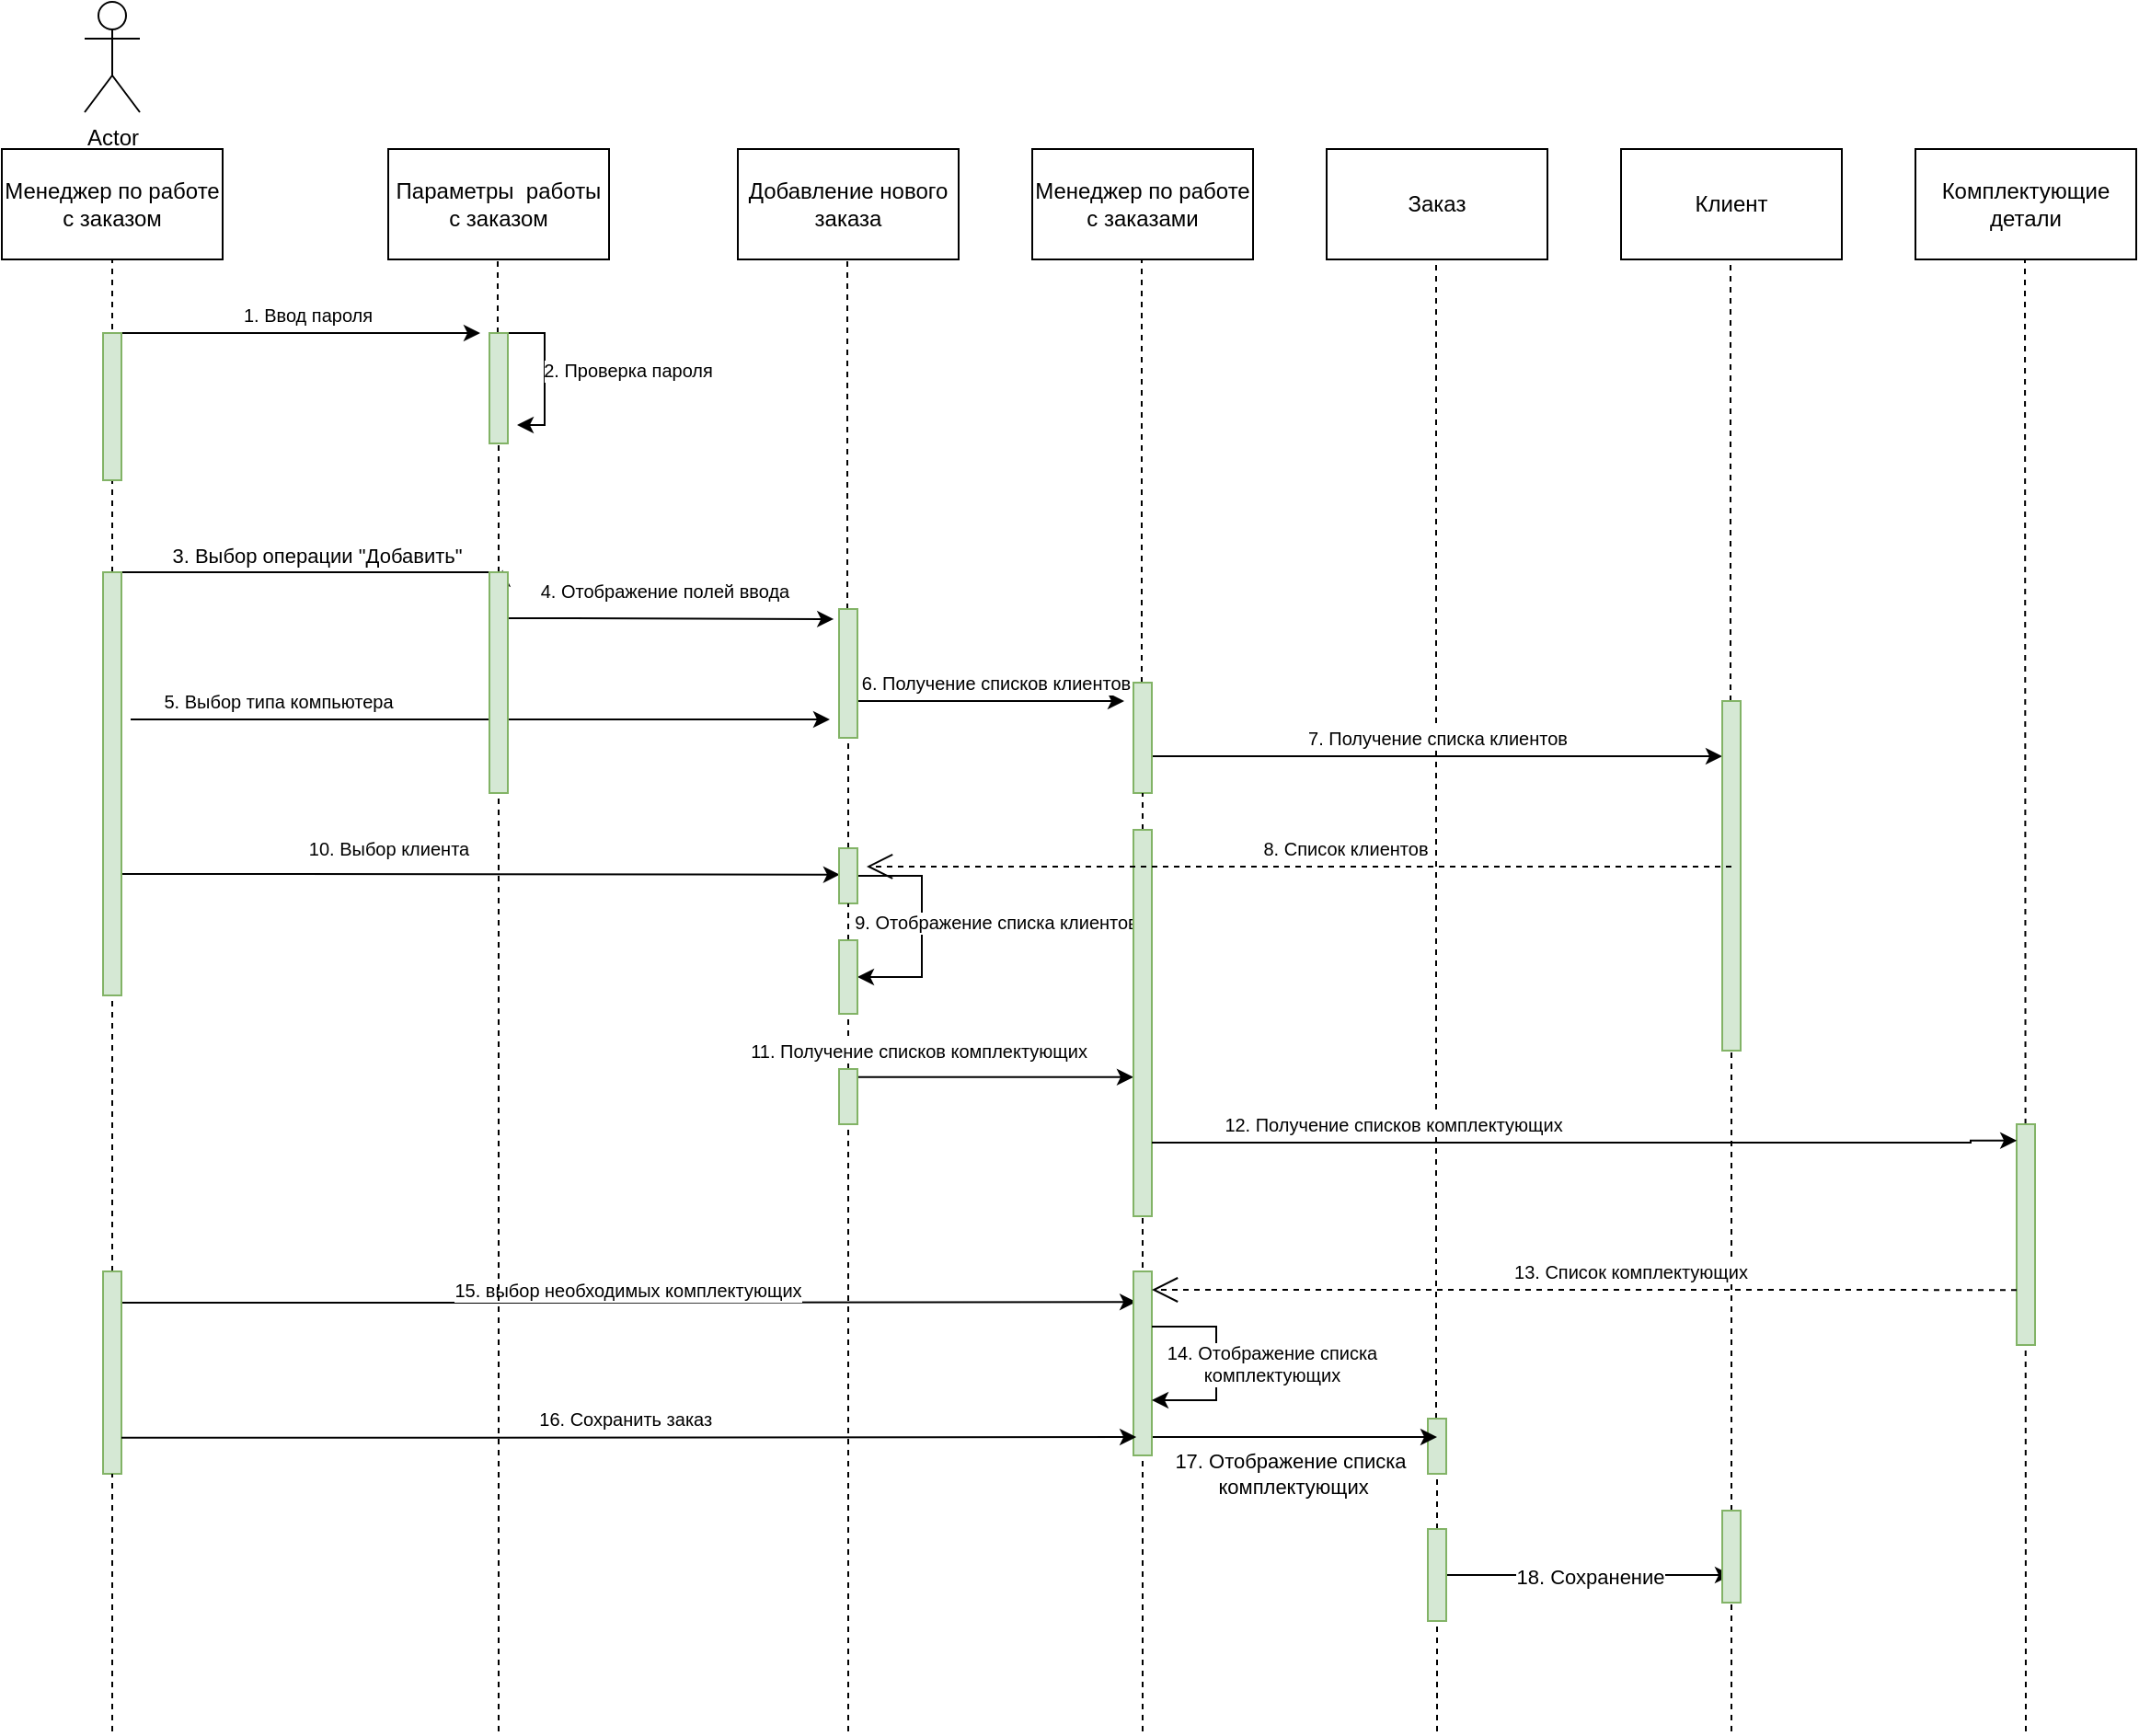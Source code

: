 <mxfile version="20.3.0" type="device"><diagram id="WgmP7LPI5IegrDMRIMm3" name="Страница 1"><mxGraphModel dx="1423" dy="811" grid="1" gridSize="10" guides="1" tooltips="1" connect="1" arrows="1" fold="1" page="1" pageScale="1" pageWidth="1920" pageHeight="1200" math="0" shadow="0"><root><mxCell id="0"/><mxCell id="1" parent="0"/><mxCell id="5g9U96Owbr3EY2pFekGL-1" value="Менеджер по работе с заказом" style="rounded=0;whiteSpace=wrap;html=1;" parent="1" vertex="1"><mxGeometry x="160" y="180" width="120" height="60" as="geometry"/></mxCell><mxCell id="5g9U96Owbr3EY2pFekGL-2" value="Actor" style="shape=umlActor;verticalLabelPosition=bottom;verticalAlign=top;html=1;outlineConnect=0;" parent="1" vertex="1"><mxGeometry x="205" y="100" width="30" height="60" as="geometry"/></mxCell><mxCell id="5g9U96Owbr3EY2pFekGL-3" value="Параметры&amp;nbsp; работы с заказом" style="rounded=0;whiteSpace=wrap;html=1;" parent="1" vertex="1"><mxGeometry x="370" y="180" width="120" height="60" as="geometry"/></mxCell><mxCell id="5g9U96Owbr3EY2pFekGL-4" value="Добавление нового заказа" style="rounded=0;whiteSpace=wrap;html=1;" parent="1" vertex="1"><mxGeometry x="560" y="180" width="120" height="60" as="geometry"/></mxCell><mxCell id="5g9U96Owbr3EY2pFekGL-5" value="Менеджер по работе с заказами" style="rounded=0;whiteSpace=wrap;html=1;" parent="1" vertex="1"><mxGeometry x="720" y="180" width="120" height="60" as="geometry"/></mxCell><mxCell id="5g9U96Owbr3EY2pFekGL-6" value="Заказ" style="rounded=0;whiteSpace=wrap;html=1;" parent="1" vertex="1"><mxGeometry x="880" y="180" width="120" height="60" as="geometry"/></mxCell><mxCell id="5g9U96Owbr3EY2pFekGL-7" value="Клиент" style="rounded=0;whiteSpace=wrap;html=1;" parent="1" vertex="1"><mxGeometry x="1040" y="180" width="120" height="60" as="geometry"/></mxCell><mxCell id="5g9U96Owbr3EY2pFekGL-8" value="Комплектующие детали" style="rounded=0;whiteSpace=wrap;html=1;" parent="1" vertex="1"><mxGeometry x="1200" y="180" width="120" height="60" as="geometry"/></mxCell><mxCell id="5g9U96Owbr3EY2pFekGL-9" value="" style="endArrow=none;dashed=1;html=1;rounded=0;entryX=0.5;entryY=1;entryDx=0;entryDy=0;startArrow=none;" parent="1" source="5g9U96Owbr3EY2pFekGL-20" target="5g9U96Owbr3EY2pFekGL-1" edge="1"><mxGeometry width="50" height="50" relative="1" as="geometry"><mxPoint x="220" y="840" as="sourcePoint"/><mxPoint x="230" y="250" as="targetPoint"/></mxGeometry></mxCell><mxCell id="5g9U96Owbr3EY2pFekGL-10" value="" style="endArrow=none;dashed=1;html=1;rounded=0;entryX=0.5;entryY=1;entryDx=0;entryDy=0;startArrow=none;" parent="1" source="5g9U96Owbr3EY2pFekGL-18" edge="1"><mxGeometry width="50" height="50" relative="1" as="geometry"><mxPoint x="429.5" y="840" as="sourcePoint"/><mxPoint x="429.5" y="240" as="targetPoint"/></mxGeometry></mxCell><mxCell id="5g9U96Owbr3EY2pFekGL-11" value="" style="endArrow=none;dashed=1;html=1;rounded=0;entryX=0.5;entryY=1;entryDx=0;entryDy=0;startArrow=none;" parent="1" source="5g9U96Owbr3EY2pFekGL-26" edge="1"><mxGeometry width="50" height="50" relative="1" as="geometry"><mxPoint x="619.5" y="840" as="sourcePoint"/><mxPoint x="619.5" y="240" as="targetPoint"/></mxGeometry></mxCell><mxCell id="5g9U96Owbr3EY2pFekGL-12" value="" style="endArrow=none;dashed=1;html=1;rounded=0;entryX=0.5;entryY=1;entryDx=0;entryDy=0;startArrow=none;" parent="1" source="5g9U96Owbr3EY2pFekGL-39" edge="1"><mxGeometry width="50" height="50" relative="1" as="geometry"><mxPoint x="780" y="920" as="sourcePoint"/><mxPoint x="779.5" y="240" as="targetPoint"/></mxGeometry></mxCell><mxCell id="5g9U96Owbr3EY2pFekGL-13" value="" style="endArrow=none;dashed=1;html=1;rounded=0;entryX=0.5;entryY=1;entryDx=0;entryDy=0;startArrow=none;" parent="1" source="5g9U96Owbr3EY2pFekGL-29" edge="1"><mxGeometry width="50" height="50" relative="1" as="geometry"><mxPoint x="940" y="920" as="sourcePoint"/><mxPoint x="939.5" y="240" as="targetPoint"/></mxGeometry></mxCell><mxCell id="5g9U96Owbr3EY2pFekGL-14" value="" style="endArrow=none;dashed=1;html=1;rounded=0;entryX=0.5;entryY=1;entryDx=0;entryDy=0;startArrow=none;" parent="1" source="5g9U96Owbr3EY2pFekGL-44" edge="1"><mxGeometry width="50" height="50" relative="1" as="geometry"><mxPoint x="1100" y="920" as="sourcePoint"/><mxPoint x="1099.5" y="240" as="targetPoint"/></mxGeometry></mxCell><mxCell id="5g9U96Owbr3EY2pFekGL-15" value="" style="endArrow=none;dashed=1;html=1;rounded=0;entryX=0.5;entryY=1;entryDx=0;entryDy=0;" parent="1" edge="1"><mxGeometry width="50" height="50" relative="1" as="geometry"><mxPoint x="1260" y="1040" as="sourcePoint"/><mxPoint x="1259.5" y="240" as="targetPoint"/></mxGeometry></mxCell><mxCell id="5g9U96Owbr3EY2pFekGL-52" value="1. Ввод пароля" style="edgeStyle=orthogonalEdgeStyle;rounded=0;orthogonalLoop=1;jettySize=auto;html=1;fontSize=10;" parent="1" source="5g9U96Owbr3EY2pFekGL-17" edge="1"><mxGeometry x="0.035" y="10" relative="1" as="geometry"><mxPoint x="420" y="280" as="targetPoint"/><Array as="points"><mxPoint x="260" y="280"/><mxPoint x="260" y="280"/></Array><mxPoint as="offset"/></mxGeometry></mxCell><mxCell id="5g9U96Owbr3EY2pFekGL-17" value="" style="html=1;points=[];perimeter=orthogonalPerimeter;fillColor=#d5e8d4;strokeColor=#82b366;" parent="1" vertex="1"><mxGeometry x="215" y="280" width="10" height="80" as="geometry"/></mxCell><mxCell id="5g9U96Owbr3EY2pFekGL-49" value="2. Проверка пароля" style="edgeStyle=orthogonalEdgeStyle;rounded=0;orthogonalLoop=1;jettySize=auto;html=1;fontSize=10;" parent="1" source="5g9U96Owbr3EY2pFekGL-18" edge="1"><mxGeometry x="-0.059" y="45" relative="1" as="geometry"><mxPoint x="440" y="330.0" as="targetPoint"/><Array as="points"><mxPoint x="455" y="280"/><mxPoint x="455" y="330"/></Array><mxPoint as="offset"/></mxGeometry></mxCell><mxCell id="5g9U96Owbr3EY2pFekGL-18" value="" style="html=1;points=[];perimeter=orthogonalPerimeter;fillColor=#d5e8d4;strokeColor=#82b366;" parent="1" vertex="1"><mxGeometry x="425" y="280" width="10" height="60" as="geometry"/></mxCell><mxCell id="5g9U96Owbr3EY2pFekGL-19" value="" style="endArrow=none;dashed=1;html=1;rounded=0;entryX=0.5;entryY=1;entryDx=0;entryDy=0;startArrow=none;" parent="1" source="5g9U96Owbr3EY2pFekGL-24" target="5g9U96Owbr3EY2pFekGL-18" edge="1"><mxGeometry width="50" height="50" relative="1" as="geometry"><mxPoint x="429.5" y="840" as="sourcePoint"/><mxPoint x="429.5" y="240" as="targetPoint"/></mxGeometry></mxCell><mxCell id="5g9U96Owbr3EY2pFekGL-53" value="3. Выбор операции &quot;Добавить&quot;" style="edgeStyle=orthogonalEdgeStyle;rounded=0;orthogonalLoop=1;jettySize=auto;html=1;entryX=0.712;entryY=-0.01;entryDx=0;entryDy=0;entryPerimeter=0;" parent="1" source="5g9U96Owbr3EY2pFekGL-20" target="5g9U96Owbr3EY2pFekGL-24" edge="1"><mxGeometry x="0.02" y="9" relative="1" as="geometry"><Array as="points"><mxPoint x="432" y="410"/></Array><mxPoint as="offset"/></mxGeometry></mxCell><mxCell id="5g9U96Owbr3EY2pFekGL-55" value="5. Выбор типа компьютера" style="edgeStyle=orthogonalEdgeStyle;rounded=0;orthogonalLoop=1;jettySize=auto;html=1;fontSize=10;" parent="1" edge="1"><mxGeometry x="-0.579" y="10" relative="1" as="geometry"><mxPoint x="610" y="490" as="targetPoint"/><mxPoint x="230" y="490" as="sourcePoint"/><mxPoint as="offset"/></mxGeometry></mxCell><mxCell id="5g9U96Owbr3EY2pFekGL-61" value="10. Выбор клиента" style="edgeStyle=orthogonalEdgeStyle;rounded=0;orthogonalLoop=1;jettySize=auto;html=1;fontSize=10;entryX=0.045;entryY=0.478;entryDx=0;entryDy=0;entryPerimeter=0;" parent="1" source="5g9U96Owbr3EY2pFekGL-20" target="5g9U96Owbr3EY2pFekGL-28" edge="1"><mxGeometry x="-0.257" y="14" relative="1" as="geometry"><mxPoint x="590" y="620" as="targetPoint"/><Array as="points"><mxPoint x="320" y="574"/><mxPoint x="320" y="574"/></Array><mxPoint as="offset"/></mxGeometry></mxCell><mxCell id="5g9U96Owbr3EY2pFekGL-20" value="" style="html=1;points=[];perimeter=orthogonalPerimeter;fillColor=#d5e8d4;strokeColor=#82b366;" parent="1" vertex="1"><mxGeometry x="215" y="410" width="10" height="230" as="geometry"/></mxCell><mxCell id="5g9U96Owbr3EY2pFekGL-21" value="" style="endArrow=none;dashed=1;html=1;rounded=0;entryX=0.5;entryY=1;entryDx=0;entryDy=0;startArrow=none;" parent="1" source="5g9U96Owbr3EY2pFekGL-22" target="5g9U96Owbr3EY2pFekGL-20" edge="1"><mxGeometry width="50" height="50" relative="1" as="geometry"><mxPoint x="220" y="840" as="sourcePoint"/><mxPoint x="220" y="240" as="targetPoint"/></mxGeometry></mxCell><mxCell id="5g9U96Owbr3EY2pFekGL-66" value="15. выбор необходимых комплектующих" style="edgeStyle=orthogonalEdgeStyle;rounded=0;orthogonalLoop=1;jettySize=auto;html=1;fontSize=10;entryX=0.156;entryY=0.166;entryDx=0;entryDy=0;entryPerimeter=0;" parent="1" source="5g9U96Owbr3EY2pFekGL-22" target="5g9U96Owbr3EY2pFekGL-43" edge="1"><mxGeometry x="-0.003" y="7" relative="1" as="geometry"><mxPoint x="770" y="810" as="targetPoint"/><Array as="points"><mxPoint x="360" y="807"/><mxPoint x="360" y="807"/></Array><mxPoint as="offset"/></mxGeometry></mxCell><mxCell id="5g9U96Owbr3EY2pFekGL-22" value="" style="html=1;points=[];perimeter=orthogonalPerimeter;fillColor=#d5e8d4;strokeColor=#82b366;" parent="1" vertex="1"><mxGeometry x="215" y="790" width="10" height="110" as="geometry"/></mxCell><mxCell id="5g9U96Owbr3EY2pFekGL-23" value="" style="endArrow=none;dashed=1;html=1;rounded=0;entryX=0.5;entryY=1;entryDx=0;entryDy=0;" parent="1" target="5g9U96Owbr3EY2pFekGL-22" edge="1"><mxGeometry width="50" height="50" relative="1" as="geometry"><mxPoint x="220" y="1040" as="sourcePoint"/><mxPoint x="220" y="600" as="targetPoint"/></mxGeometry></mxCell><mxCell id="5g9U96Owbr3EY2pFekGL-54" value="4. Отображение полей ввода" style="edgeStyle=orthogonalEdgeStyle;rounded=0;orthogonalLoop=1;jettySize=auto;html=1;entryX=-0.288;entryY=0.078;entryDx=0;entryDy=0;entryPerimeter=0;fontSize=10;" parent="1" source="5g9U96Owbr3EY2pFekGL-24" target="5g9U96Owbr3EY2pFekGL-26" edge="1"><mxGeometry x="-0.041" y="15" relative="1" as="geometry"><Array as="points"><mxPoint x="470" y="435"/><mxPoint x="470" y="435"/></Array><mxPoint as="offset"/></mxGeometry></mxCell><mxCell id="5g9U96Owbr3EY2pFekGL-24" value="" style="html=1;points=[];perimeter=orthogonalPerimeter;fillColor=#d5e8d4;strokeColor=#82b366;" parent="1" vertex="1"><mxGeometry x="425" y="410" width="10" height="120" as="geometry"/></mxCell><mxCell id="5g9U96Owbr3EY2pFekGL-25" value="" style="endArrow=none;dashed=1;html=1;rounded=0;entryX=0.5;entryY=1;entryDx=0;entryDy=0;" parent="1" target="5g9U96Owbr3EY2pFekGL-24" edge="1"><mxGeometry width="50" height="50" relative="1" as="geometry"><mxPoint x="430" y="1040" as="sourcePoint"/><mxPoint x="430" y="340" as="targetPoint"/></mxGeometry></mxCell><mxCell id="5g9U96Owbr3EY2pFekGL-57" value="6. Получение списков клиентов" style="edgeStyle=orthogonalEdgeStyle;rounded=0;orthogonalLoop=1;jettySize=auto;html=1;fontSize=10;" parent="1" source="5g9U96Owbr3EY2pFekGL-26" edge="1"><mxGeometry x="0.035" y="10" relative="1" as="geometry"><mxPoint x="770" y="480" as="targetPoint"/><Array as="points"><mxPoint x="660" y="480"/><mxPoint x="660" y="480"/></Array><mxPoint as="offset"/></mxGeometry></mxCell><mxCell id="5g9U96Owbr3EY2pFekGL-26" value="" style="html=1;points=[];perimeter=orthogonalPerimeter;fillColor=#d5e8d4;strokeColor=#82b366;" parent="1" vertex="1"><mxGeometry x="615" y="430" width="10" height="70" as="geometry"/></mxCell><mxCell id="5g9U96Owbr3EY2pFekGL-27" value="" style="endArrow=none;dashed=1;html=1;rounded=0;entryX=0.5;entryY=1;entryDx=0;entryDy=0;startArrow=none;" parent="1" source="5g9U96Owbr3EY2pFekGL-28" target="5g9U96Owbr3EY2pFekGL-26" edge="1"><mxGeometry width="50" height="50" relative="1" as="geometry"><mxPoint x="620" y="920" as="sourcePoint"/><mxPoint x="619.5" y="240" as="targetPoint"/></mxGeometry></mxCell><mxCell id="5g9U96Owbr3EY2pFekGL-29" value="" style="html=1;points=[];perimeter=orthogonalPerimeter;fillColor=#d5e8d4;strokeColor=#82b366;" parent="1" vertex="1"><mxGeometry x="935" y="870" width="10" height="30" as="geometry"/></mxCell><mxCell id="5g9U96Owbr3EY2pFekGL-30" value="" style="endArrow=none;dashed=1;html=1;rounded=0;entryX=0.5;entryY=1;entryDx=0;entryDy=0;startArrow=none;" parent="1" source="5g9U96Owbr3EY2pFekGL-31" target="5g9U96Owbr3EY2pFekGL-29" edge="1"><mxGeometry width="50" height="50" relative="1" as="geometry"><mxPoint x="940" y="920" as="sourcePoint"/><mxPoint x="939.5" y="240.0" as="targetPoint"/></mxGeometry></mxCell><mxCell id="ZXRyI2-ZwgRsd3ytJqS6-2" value="18. Сохранение" style="edgeStyle=orthogonalEdgeStyle;rounded=0;orthogonalLoop=1;jettySize=auto;html=1;" edge="1" parent="1" source="5g9U96Owbr3EY2pFekGL-31"><mxGeometry relative="1" as="geometry"><mxPoint x="1100" y="955" as="targetPoint"/></mxGeometry></mxCell><mxCell id="5g9U96Owbr3EY2pFekGL-31" value="" style="html=1;points=[];perimeter=orthogonalPerimeter;fillColor=#d5e8d4;strokeColor=#82b366;" parent="1" vertex="1"><mxGeometry x="935" y="930" width="10" height="50" as="geometry"/></mxCell><mxCell id="5g9U96Owbr3EY2pFekGL-32" value="" style="endArrow=none;dashed=1;html=1;rounded=0;entryX=0.5;entryY=1;entryDx=0;entryDy=0;" parent="1" target="5g9U96Owbr3EY2pFekGL-31" edge="1"><mxGeometry width="50" height="50" relative="1" as="geometry"><mxPoint x="940" y="1040" as="sourcePoint"/><mxPoint x="940" y="800" as="targetPoint"/></mxGeometry></mxCell><mxCell id="5g9U96Owbr3EY2pFekGL-60" value="9. Отображение списка клиентов" style="edgeStyle=orthogonalEdgeStyle;rounded=0;orthogonalLoop=1;jettySize=auto;html=1;fontSize=10;" parent="1" source="5g9U96Owbr3EY2pFekGL-28" target="5g9U96Owbr3EY2pFekGL-34" edge="1"><mxGeometry x="-0.04" y="40" relative="1" as="geometry"><mxPoint x="650" y="650" as="targetPoint"/><Array as="points"><mxPoint x="660" y="575"/><mxPoint x="660" y="630"/></Array><mxPoint as="offset"/></mxGeometry></mxCell><mxCell id="5g9U96Owbr3EY2pFekGL-28" value="" style="html=1;points=[];perimeter=orthogonalPerimeter;fillColor=#d5e8d4;strokeColor=#82b366;" parent="1" vertex="1"><mxGeometry x="615" y="560" width="10" height="30" as="geometry"/></mxCell><mxCell id="5g9U96Owbr3EY2pFekGL-33" value="" style="endArrow=none;dashed=1;html=1;rounded=0;entryX=0.5;entryY=1;entryDx=0;entryDy=0;startArrow=none;" parent="1" source="5g9U96Owbr3EY2pFekGL-34" target="5g9U96Owbr3EY2pFekGL-28" edge="1"><mxGeometry width="50" height="50" relative="1" as="geometry"><mxPoint x="620" y="920" as="sourcePoint"/><mxPoint x="620" y="500.0" as="targetPoint"/></mxGeometry></mxCell><mxCell id="5g9U96Owbr3EY2pFekGL-34" value="" style="html=1;points=[];perimeter=orthogonalPerimeter;fillColor=#d5e8d4;strokeColor=#82b366;" parent="1" vertex="1"><mxGeometry x="615" y="610" width="10" height="40" as="geometry"/></mxCell><mxCell id="5g9U96Owbr3EY2pFekGL-35" value="" style="endArrow=none;dashed=1;html=1;rounded=0;entryX=0.5;entryY=1;entryDx=0;entryDy=0;startArrow=none;" parent="1" source="5g9U96Owbr3EY2pFekGL-36" target="5g9U96Owbr3EY2pFekGL-34" edge="1"><mxGeometry width="50" height="50" relative="1" as="geometry"><mxPoint x="620" y="920" as="sourcePoint"/><mxPoint x="620" y="590.0" as="targetPoint"/></mxGeometry></mxCell><mxCell id="5g9U96Owbr3EY2pFekGL-62" value="11. Получение списков комплектующих" style="edgeStyle=orthogonalEdgeStyle;rounded=0;orthogonalLoop=1;jettySize=auto;html=1;fontSize=10;exitX=0.934;exitY=0.145;exitDx=0;exitDy=0;exitPerimeter=0;" parent="1" source="5g9U96Owbr3EY2pFekGL-36" target="5g9U96Owbr3EY2pFekGL-41" edge="1"><mxGeometry x="-0.551" y="14" relative="1" as="geometry"><mxPoint x="750" y="700" as="targetPoint"/><Array as="points"><mxPoint x="720" y="684"/><mxPoint x="740" y="684"/></Array><mxPoint as="offset"/></mxGeometry></mxCell><mxCell id="5g9U96Owbr3EY2pFekGL-36" value="" style="html=1;points=[];perimeter=orthogonalPerimeter;fillColor=#d5e8d4;strokeColor=#82b366;" parent="1" vertex="1"><mxGeometry x="615" y="680" width="10" height="30" as="geometry"/></mxCell><mxCell id="5g9U96Owbr3EY2pFekGL-37" value="" style="endArrow=none;dashed=1;html=1;rounded=0;entryX=0.5;entryY=1;entryDx=0;entryDy=0;" parent="1" target="5g9U96Owbr3EY2pFekGL-36" edge="1"><mxGeometry width="50" height="50" relative="1" as="geometry"><mxPoint x="620" y="1040" as="sourcePoint"/><mxPoint x="620" y="660.0" as="targetPoint"/></mxGeometry></mxCell><mxCell id="5g9U96Owbr3EY2pFekGL-58" value="7. Получение списка клиентов" style="edgeStyle=orthogonalEdgeStyle;rounded=0;orthogonalLoop=1;jettySize=auto;html=1;fontSize=10;" parent="1" source="5g9U96Owbr3EY2pFekGL-39" target="5g9U96Owbr3EY2pFekGL-44" edge="1"><mxGeometry y="10" relative="1" as="geometry"><Array as="points"><mxPoint x="1020" y="510"/><mxPoint x="1020" y="510"/></Array><mxPoint as="offset"/></mxGeometry></mxCell><mxCell id="5g9U96Owbr3EY2pFekGL-39" value="" style="html=1;points=[];perimeter=orthogonalPerimeter;fillColor=#d5e8d4;strokeColor=#82b366;" parent="1" vertex="1"><mxGeometry x="775" y="470" width="10" height="60" as="geometry"/></mxCell><mxCell id="5g9U96Owbr3EY2pFekGL-40" value="" style="endArrow=none;dashed=1;html=1;rounded=0;entryX=0.5;entryY=1;entryDx=0;entryDy=0;startArrow=none;" parent="1" source="5g9U96Owbr3EY2pFekGL-41" target="5g9U96Owbr3EY2pFekGL-39" edge="1"><mxGeometry width="50" height="50" relative="1" as="geometry"><mxPoint x="780" y="920" as="sourcePoint"/><mxPoint x="779.5" y="240.0" as="targetPoint"/></mxGeometry></mxCell><mxCell id="5g9U96Owbr3EY2pFekGL-41" value="" style="html=1;points=[];perimeter=orthogonalPerimeter;fillColor=#d5e8d4;strokeColor=#82b366;" parent="1" vertex="1"><mxGeometry x="775" y="550" width="10" height="210" as="geometry"/></mxCell><mxCell id="5g9U96Owbr3EY2pFekGL-42" value="" style="endArrow=none;dashed=1;html=1;rounded=0;entryX=0.5;entryY=1;entryDx=0;entryDy=0;" parent="1" target="5g9U96Owbr3EY2pFekGL-41" edge="1"><mxGeometry width="50" height="50" relative="1" as="geometry"><mxPoint x="780" y="1040" as="sourcePoint"/><mxPoint x="780" y="530.0" as="targetPoint"/></mxGeometry></mxCell><mxCell id="ZXRyI2-ZwgRsd3ytJqS6-1" value="17. Отображение списка&lt;br&gt;&amp;nbsp;комплектующих" style="edgeStyle=orthogonalEdgeStyle;rounded=0;orthogonalLoop=1;jettySize=auto;html=1;" edge="1" parent="1" source="5g9U96Owbr3EY2pFekGL-43"><mxGeometry x="-0.032" y="-20" relative="1" as="geometry"><mxPoint x="940" y="880" as="targetPoint"/><Array as="points"><mxPoint x="890" y="880"/><mxPoint x="890" y="880"/></Array><mxPoint as="offset"/></mxGeometry></mxCell><mxCell id="5g9U96Owbr3EY2pFekGL-43" value="" style="html=1;points=[];perimeter=orthogonalPerimeter;fillColor=#d5e8d4;strokeColor=#82b366;" parent="1" vertex="1"><mxGeometry x="775" y="790" width="10" height="100" as="geometry"/></mxCell><mxCell id="5g9U96Owbr3EY2pFekGL-44" value="" style="html=1;points=[];perimeter=orthogonalPerimeter;fillColor=#d5e8d4;strokeColor=#82b366;" parent="1" vertex="1"><mxGeometry x="1095" y="480" width="10" height="190" as="geometry"/></mxCell><mxCell id="5g9U96Owbr3EY2pFekGL-45" value="" style="endArrow=none;dashed=1;html=1;rounded=0;entryX=0.5;entryY=1;entryDx=0;entryDy=0;startArrow=none;" parent="1" source="5g9U96Owbr3EY2pFekGL-46" target="5g9U96Owbr3EY2pFekGL-44" edge="1"><mxGeometry width="50" height="50" relative="1" as="geometry"><mxPoint x="1100" y="920" as="sourcePoint"/><mxPoint x="1099.5" y="240.0" as="targetPoint"/></mxGeometry></mxCell><mxCell id="5g9U96Owbr3EY2pFekGL-46" value="" style="html=1;points=[];perimeter=orthogonalPerimeter;fillColor=#d5e8d4;strokeColor=#82b366;" parent="1" vertex="1"><mxGeometry x="1095" y="920" width="10" height="50" as="geometry"/></mxCell><mxCell id="5g9U96Owbr3EY2pFekGL-47" value="" style="endArrow=none;dashed=1;html=1;rounded=0;entryX=0.5;entryY=1;entryDx=0;entryDy=0;" parent="1" target="5g9U96Owbr3EY2pFekGL-46" edge="1"><mxGeometry width="50" height="50" relative="1" as="geometry"><mxPoint x="1100" y="1040" as="sourcePoint"/><mxPoint x="1100" y="670.0" as="targetPoint"/></mxGeometry></mxCell><mxCell id="5g9U96Owbr3EY2pFekGL-48" value="" style="html=1;points=[];perimeter=orthogonalPerimeter;fillColor=#d5e8d4;strokeColor=#82b366;" parent="1" vertex="1"><mxGeometry x="1255" y="710" width="10" height="120" as="geometry"/></mxCell><mxCell id="5g9U96Owbr3EY2pFekGL-59" value="8. Список клиентов" style="endArrow=open;endSize=12;dashed=1;html=1;rounded=0;fontSize=10;entryX=1.5;entryY=0.333;entryDx=0;entryDy=0;entryPerimeter=0;exitX=0.5;exitY=0.474;exitDx=0;exitDy=0;exitPerimeter=0;" parent="1" source="5g9U96Owbr3EY2pFekGL-44" target="5g9U96Owbr3EY2pFekGL-28" edge="1"><mxGeometry x="-0.106" y="-10" width="160" relative="1" as="geometry"><mxPoint x="1090" y="570" as="sourcePoint"/><mxPoint x="1050" y="574.5" as="targetPoint"/><mxPoint as="offset"/></mxGeometry></mxCell><mxCell id="5g9U96Owbr3EY2pFekGL-63" value="12. Получение списков комплектующих" style="edgeStyle=orthogonalEdgeStyle;rounded=0;orthogonalLoop=1;jettySize=auto;html=1;fontSize=10;exitX=0.934;exitY=0.145;exitDx=0;exitDy=0;exitPerimeter=0;entryX=0.008;entryY=0.074;entryDx=0;entryDy=0;entryPerimeter=0;" parent="1" target="5g9U96Owbr3EY2pFekGL-48" edge="1"><mxGeometry x="-0.441" y="10" relative="1" as="geometry"><mxPoint x="785.0" y="720.04" as="sourcePoint"/><mxPoint x="1250" y="720" as="targetPoint"/><Array as="points"><mxPoint x="1230" y="720"/><mxPoint x="1230" y="719"/></Array><mxPoint as="offset"/></mxGeometry></mxCell><mxCell id="5g9U96Owbr3EY2pFekGL-64" value="13. Список комплектующих" style="endArrow=open;endSize=12;dashed=1;html=1;rounded=0;fontSize=10;entryX=1.5;entryY=0.333;entryDx=0;entryDy=0;entryPerimeter=0;exitX=0.5;exitY=0.474;exitDx=0;exitDy=0;exitPerimeter=0;" parent="1" edge="1"><mxGeometry x="-0.106" y="-10" width="160" relative="1" as="geometry"><mxPoint x="1255" y="800.07" as="sourcePoint"/><mxPoint x="785" y="800" as="targetPoint"/><mxPoint as="offset"/></mxGeometry></mxCell><mxCell id="5g9U96Owbr3EY2pFekGL-65" value="14. Отображение списка &lt;br&gt;комплектующих" style="edgeStyle=orthogonalEdgeStyle;rounded=0;orthogonalLoop=1;jettySize=auto;html=1;fontSize=10;" parent="1" source="5g9U96Owbr3EY2pFekGL-43" target="5g9U96Owbr3EY2pFekGL-43" edge="1"><mxGeometry y="30" relative="1" as="geometry"><Array as="points"><mxPoint x="820" y="860"/></Array><mxPoint as="offset"/></mxGeometry></mxCell><mxCell id="5g9U96Owbr3EY2pFekGL-67" value="16. Сохранить заказ&amp;nbsp;" style="edgeStyle=orthogonalEdgeStyle;rounded=0;orthogonalLoop=1;jettySize=auto;html=1;fontSize=10;entryX=0.156;entryY=0.166;entryDx=0;entryDy=0;entryPerimeter=0;" parent="1" edge="1"><mxGeometry x="-0.003" y="10" relative="1" as="geometry"><mxPoint x="776.56" y="880.0" as="targetPoint"/><mxPoint x="225" y="880.4" as="sourcePoint"/><Array as="points"><mxPoint x="360" y="880.4"/><mxPoint x="360" y="880.4"/></Array><mxPoint as="offset"/></mxGeometry></mxCell></root></mxGraphModel></diagram></mxfile>